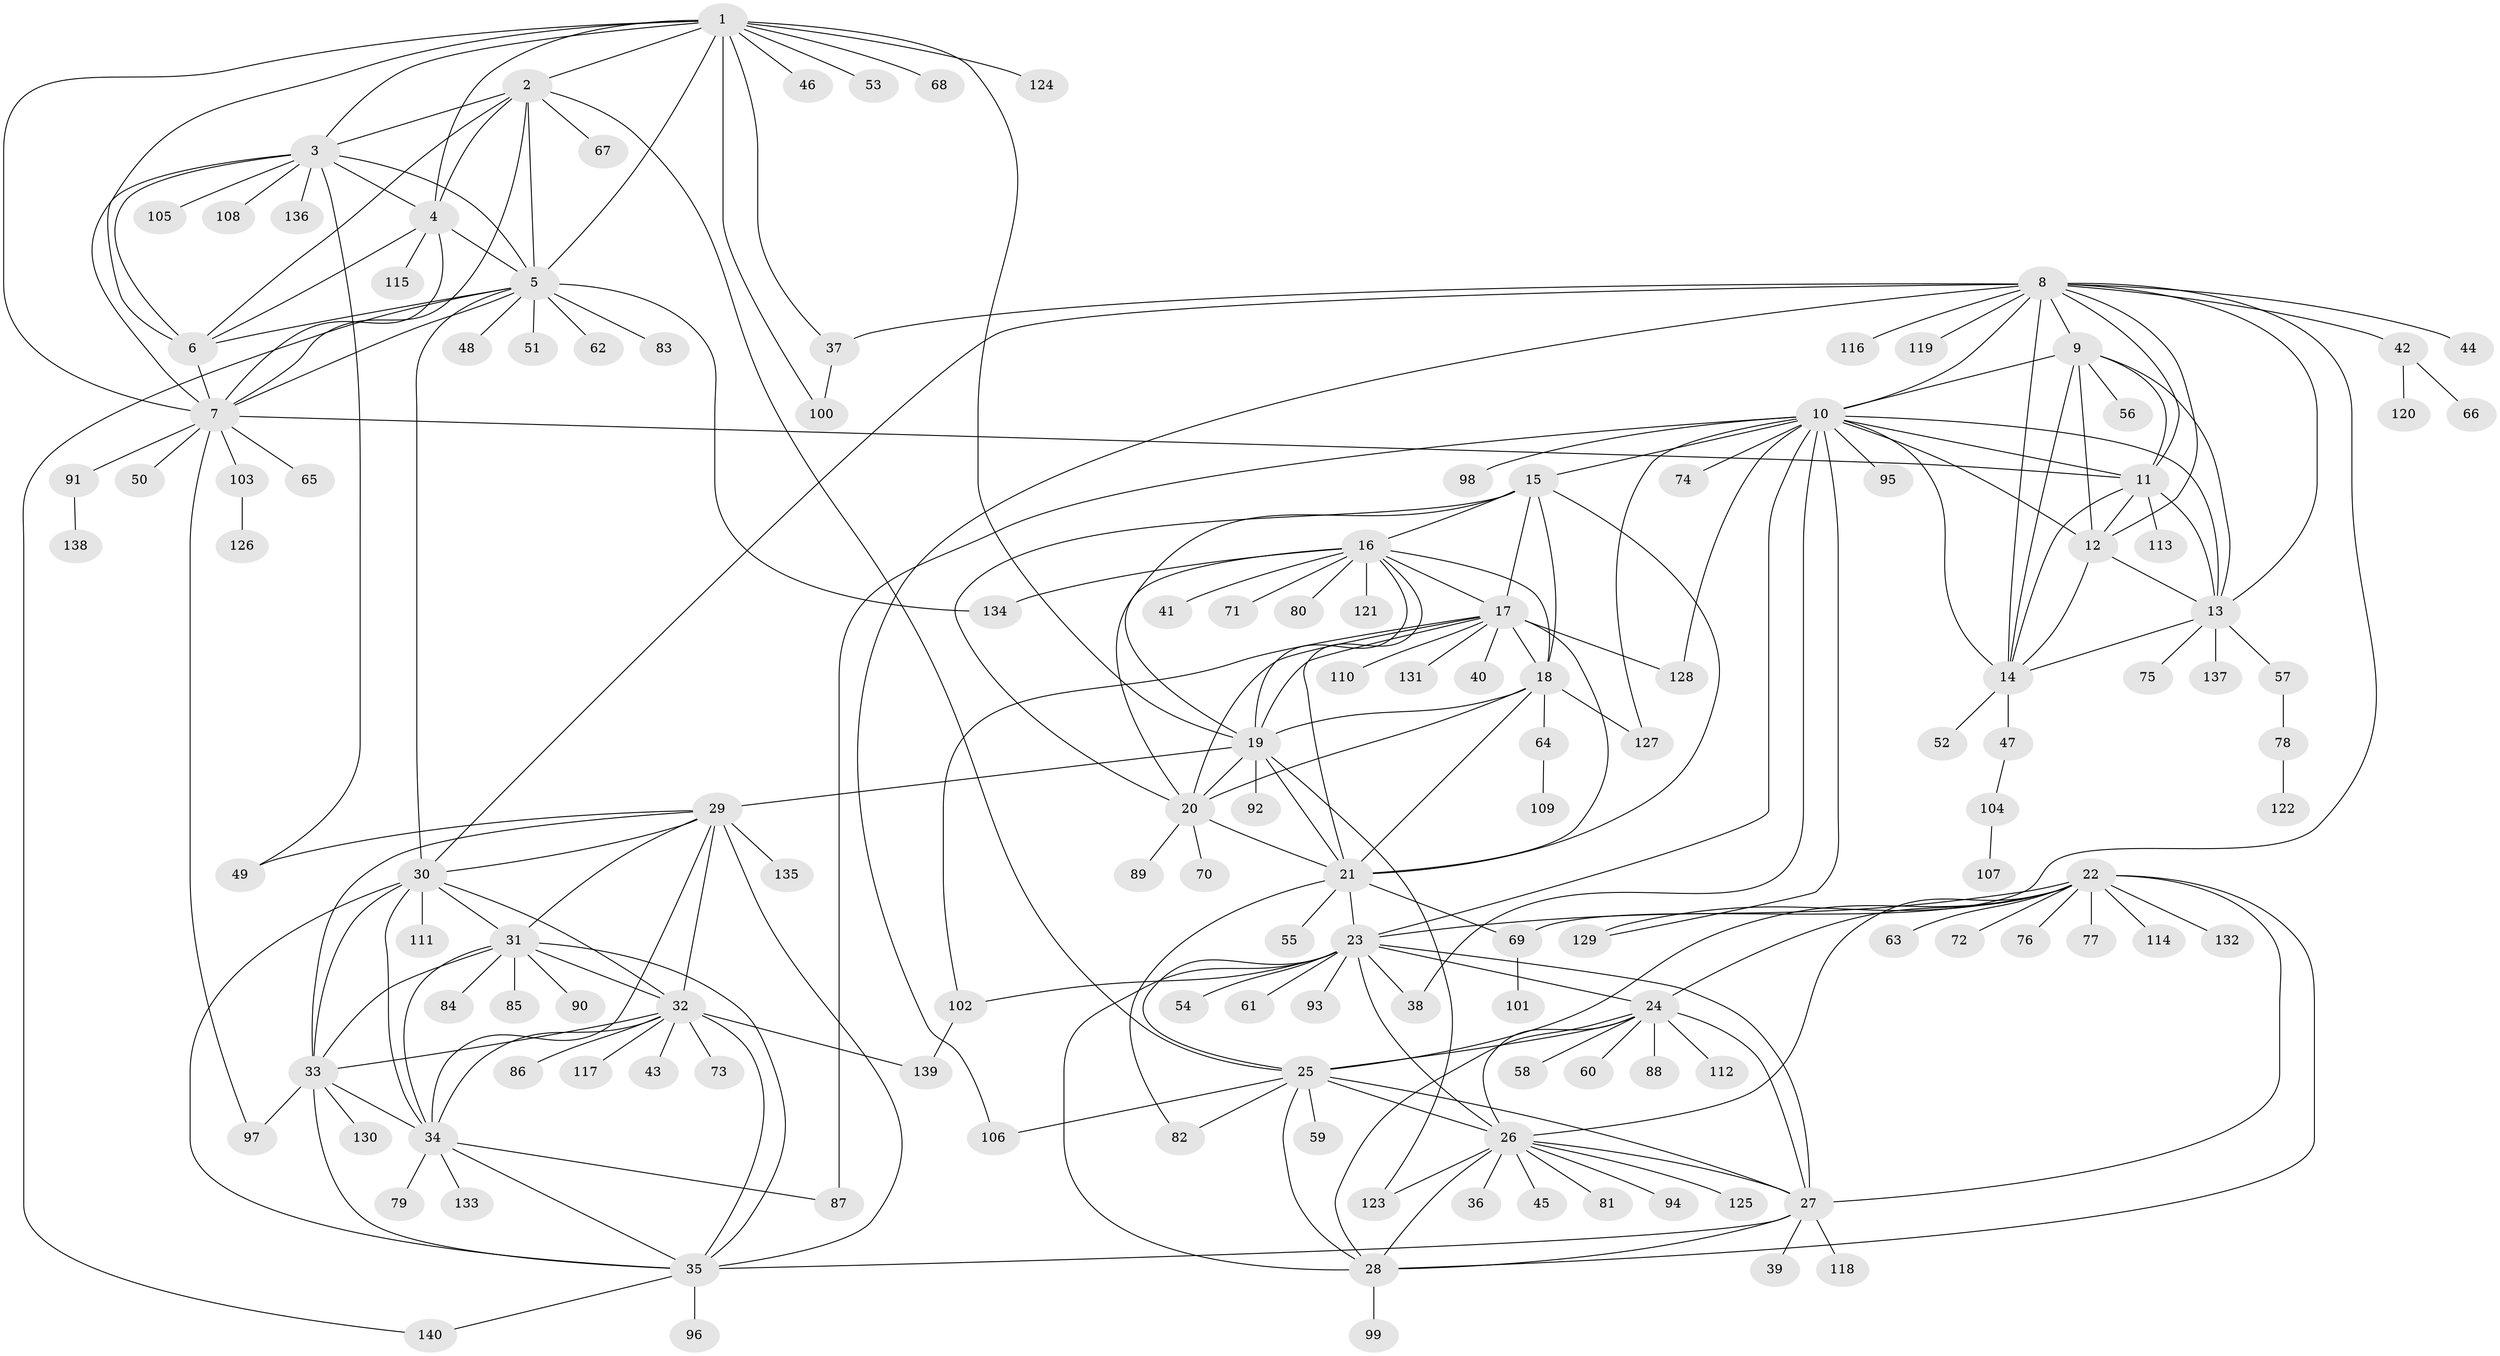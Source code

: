 // Generated by graph-tools (version 1.1) at 2025/50/03/09/25 03:50:30]
// undirected, 140 vertices, 237 edges
graph export_dot {
graph [start="1"]
  node [color=gray90,style=filled];
  1;
  2;
  3;
  4;
  5;
  6;
  7;
  8;
  9;
  10;
  11;
  12;
  13;
  14;
  15;
  16;
  17;
  18;
  19;
  20;
  21;
  22;
  23;
  24;
  25;
  26;
  27;
  28;
  29;
  30;
  31;
  32;
  33;
  34;
  35;
  36;
  37;
  38;
  39;
  40;
  41;
  42;
  43;
  44;
  45;
  46;
  47;
  48;
  49;
  50;
  51;
  52;
  53;
  54;
  55;
  56;
  57;
  58;
  59;
  60;
  61;
  62;
  63;
  64;
  65;
  66;
  67;
  68;
  69;
  70;
  71;
  72;
  73;
  74;
  75;
  76;
  77;
  78;
  79;
  80;
  81;
  82;
  83;
  84;
  85;
  86;
  87;
  88;
  89;
  90;
  91;
  92;
  93;
  94;
  95;
  96;
  97;
  98;
  99;
  100;
  101;
  102;
  103;
  104;
  105;
  106;
  107;
  108;
  109;
  110;
  111;
  112;
  113;
  114;
  115;
  116;
  117;
  118;
  119;
  120;
  121;
  122;
  123;
  124;
  125;
  126;
  127;
  128;
  129;
  130;
  131;
  132;
  133;
  134;
  135;
  136;
  137;
  138;
  139;
  140;
  1 -- 2;
  1 -- 3;
  1 -- 4;
  1 -- 5;
  1 -- 6;
  1 -- 7;
  1 -- 19;
  1 -- 37;
  1 -- 46;
  1 -- 53;
  1 -- 68;
  1 -- 100;
  1 -- 124;
  2 -- 3;
  2 -- 4;
  2 -- 5;
  2 -- 6;
  2 -- 7;
  2 -- 25;
  2 -- 67;
  3 -- 4;
  3 -- 5;
  3 -- 6;
  3 -- 7;
  3 -- 49;
  3 -- 105;
  3 -- 108;
  3 -- 136;
  4 -- 5;
  4 -- 6;
  4 -- 7;
  4 -- 115;
  5 -- 6;
  5 -- 7;
  5 -- 30;
  5 -- 48;
  5 -- 51;
  5 -- 62;
  5 -- 83;
  5 -- 134;
  5 -- 140;
  6 -- 7;
  7 -- 11;
  7 -- 50;
  7 -- 65;
  7 -- 91;
  7 -- 97;
  7 -- 103;
  8 -- 9;
  8 -- 10;
  8 -- 11;
  8 -- 12;
  8 -- 13;
  8 -- 14;
  8 -- 30;
  8 -- 37;
  8 -- 42;
  8 -- 44;
  8 -- 69;
  8 -- 106;
  8 -- 116;
  8 -- 119;
  9 -- 10;
  9 -- 11;
  9 -- 12;
  9 -- 13;
  9 -- 14;
  9 -- 56;
  10 -- 11;
  10 -- 12;
  10 -- 13;
  10 -- 14;
  10 -- 15;
  10 -- 23;
  10 -- 38;
  10 -- 74;
  10 -- 87;
  10 -- 95;
  10 -- 98;
  10 -- 127;
  10 -- 128;
  10 -- 129;
  11 -- 12;
  11 -- 13;
  11 -- 14;
  11 -- 113;
  12 -- 13;
  12 -- 14;
  13 -- 14;
  13 -- 57;
  13 -- 75;
  13 -- 137;
  14 -- 47;
  14 -- 52;
  15 -- 16;
  15 -- 17;
  15 -- 18;
  15 -- 19;
  15 -- 20;
  15 -- 21;
  16 -- 17;
  16 -- 18;
  16 -- 19;
  16 -- 20;
  16 -- 21;
  16 -- 41;
  16 -- 71;
  16 -- 80;
  16 -- 121;
  16 -- 134;
  17 -- 18;
  17 -- 19;
  17 -- 20;
  17 -- 21;
  17 -- 40;
  17 -- 102;
  17 -- 110;
  17 -- 128;
  17 -- 131;
  18 -- 19;
  18 -- 20;
  18 -- 21;
  18 -- 64;
  18 -- 127;
  19 -- 20;
  19 -- 21;
  19 -- 29;
  19 -- 92;
  19 -- 123;
  20 -- 21;
  20 -- 70;
  20 -- 89;
  21 -- 23;
  21 -- 55;
  21 -- 69;
  21 -- 82;
  22 -- 23;
  22 -- 24;
  22 -- 25;
  22 -- 26;
  22 -- 27;
  22 -- 28;
  22 -- 63;
  22 -- 72;
  22 -- 76;
  22 -- 77;
  22 -- 114;
  22 -- 129;
  22 -- 132;
  23 -- 24;
  23 -- 25;
  23 -- 26;
  23 -- 27;
  23 -- 28;
  23 -- 38;
  23 -- 54;
  23 -- 61;
  23 -- 93;
  23 -- 102;
  24 -- 25;
  24 -- 26;
  24 -- 27;
  24 -- 28;
  24 -- 58;
  24 -- 60;
  24 -- 88;
  24 -- 112;
  25 -- 26;
  25 -- 27;
  25 -- 28;
  25 -- 59;
  25 -- 82;
  25 -- 106;
  26 -- 27;
  26 -- 28;
  26 -- 36;
  26 -- 45;
  26 -- 81;
  26 -- 94;
  26 -- 123;
  26 -- 125;
  27 -- 28;
  27 -- 35;
  27 -- 39;
  27 -- 118;
  28 -- 99;
  29 -- 30;
  29 -- 31;
  29 -- 32;
  29 -- 33;
  29 -- 34;
  29 -- 35;
  29 -- 49;
  29 -- 135;
  30 -- 31;
  30 -- 32;
  30 -- 33;
  30 -- 34;
  30 -- 35;
  30 -- 111;
  31 -- 32;
  31 -- 33;
  31 -- 34;
  31 -- 35;
  31 -- 84;
  31 -- 85;
  31 -- 90;
  32 -- 33;
  32 -- 34;
  32 -- 35;
  32 -- 43;
  32 -- 73;
  32 -- 86;
  32 -- 117;
  32 -- 139;
  33 -- 34;
  33 -- 35;
  33 -- 97;
  33 -- 130;
  34 -- 35;
  34 -- 79;
  34 -- 87;
  34 -- 133;
  35 -- 96;
  35 -- 140;
  37 -- 100;
  42 -- 66;
  42 -- 120;
  47 -- 104;
  57 -- 78;
  64 -- 109;
  69 -- 101;
  78 -- 122;
  91 -- 138;
  102 -- 139;
  103 -- 126;
  104 -- 107;
}
